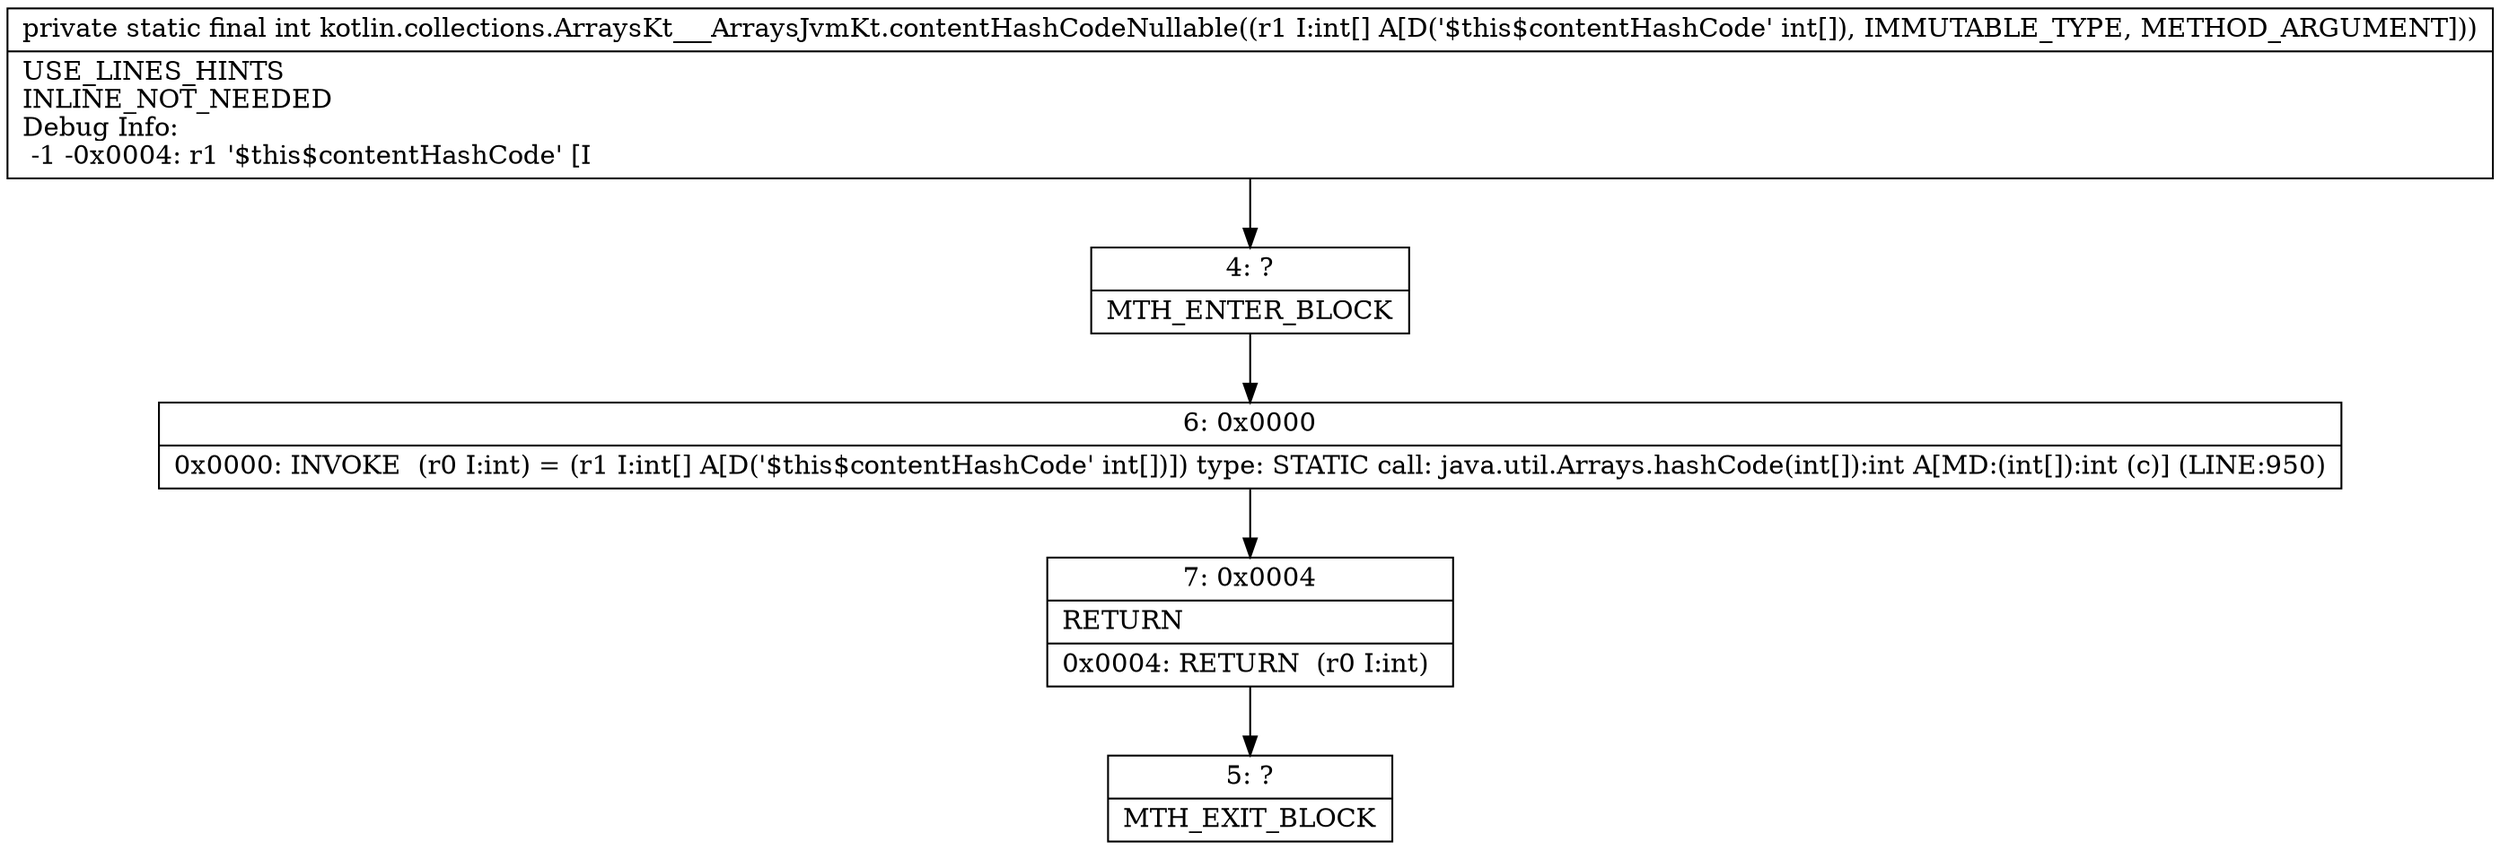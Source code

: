 digraph "CFG forkotlin.collections.ArraysKt___ArraysJvmKt.contentHashCodeNullable([I)I" {
Node_4 [shape=record,label="{4\:\ ?|MTH_ENTER_BLOCK\l}"];
Node_6 [shape=record,label="{6\:\ 0x0000|0x0000: INVOKE  (r0 I:int) = (r1 I:int[] A[D('$this$contentHashCode' int[])]) type: STATIC call: java.util.Arrays.hashCode(int[]):int A[MD:(int[]):int (c)] (LINE:950)\l}"];
Node_7 [shape=record,label="{7\:\ 0x0004|RETURN\l|0x0004: RETURN  (r0 I:int) \l}"];
Node_5 [shape=record,label="{5\:\ ?|MTH_EXIT_BLOCK\l}"];
MethodNode[shape=record,label="{private static final int kotlin.collections.ArraysKt___ArraysJvmKt.contentHashCodeNullable((r1 I:int[] A[D('$this$contentHashCode' int[]), IMMUTABLE_TYPE, METHOD_ARGUMENT]))  | USE_LINES_HINTS\lINLINE_NOT_NEEDED\lDebug Info:\l  \-1 \-0x0004: r1 '$this$contentHashCode' [I\l}"];
MethodNode -> Node_4;Node_4 -> Node_6;
Node_6 -> Node_7;
Node_7 -> Node_5;
}

